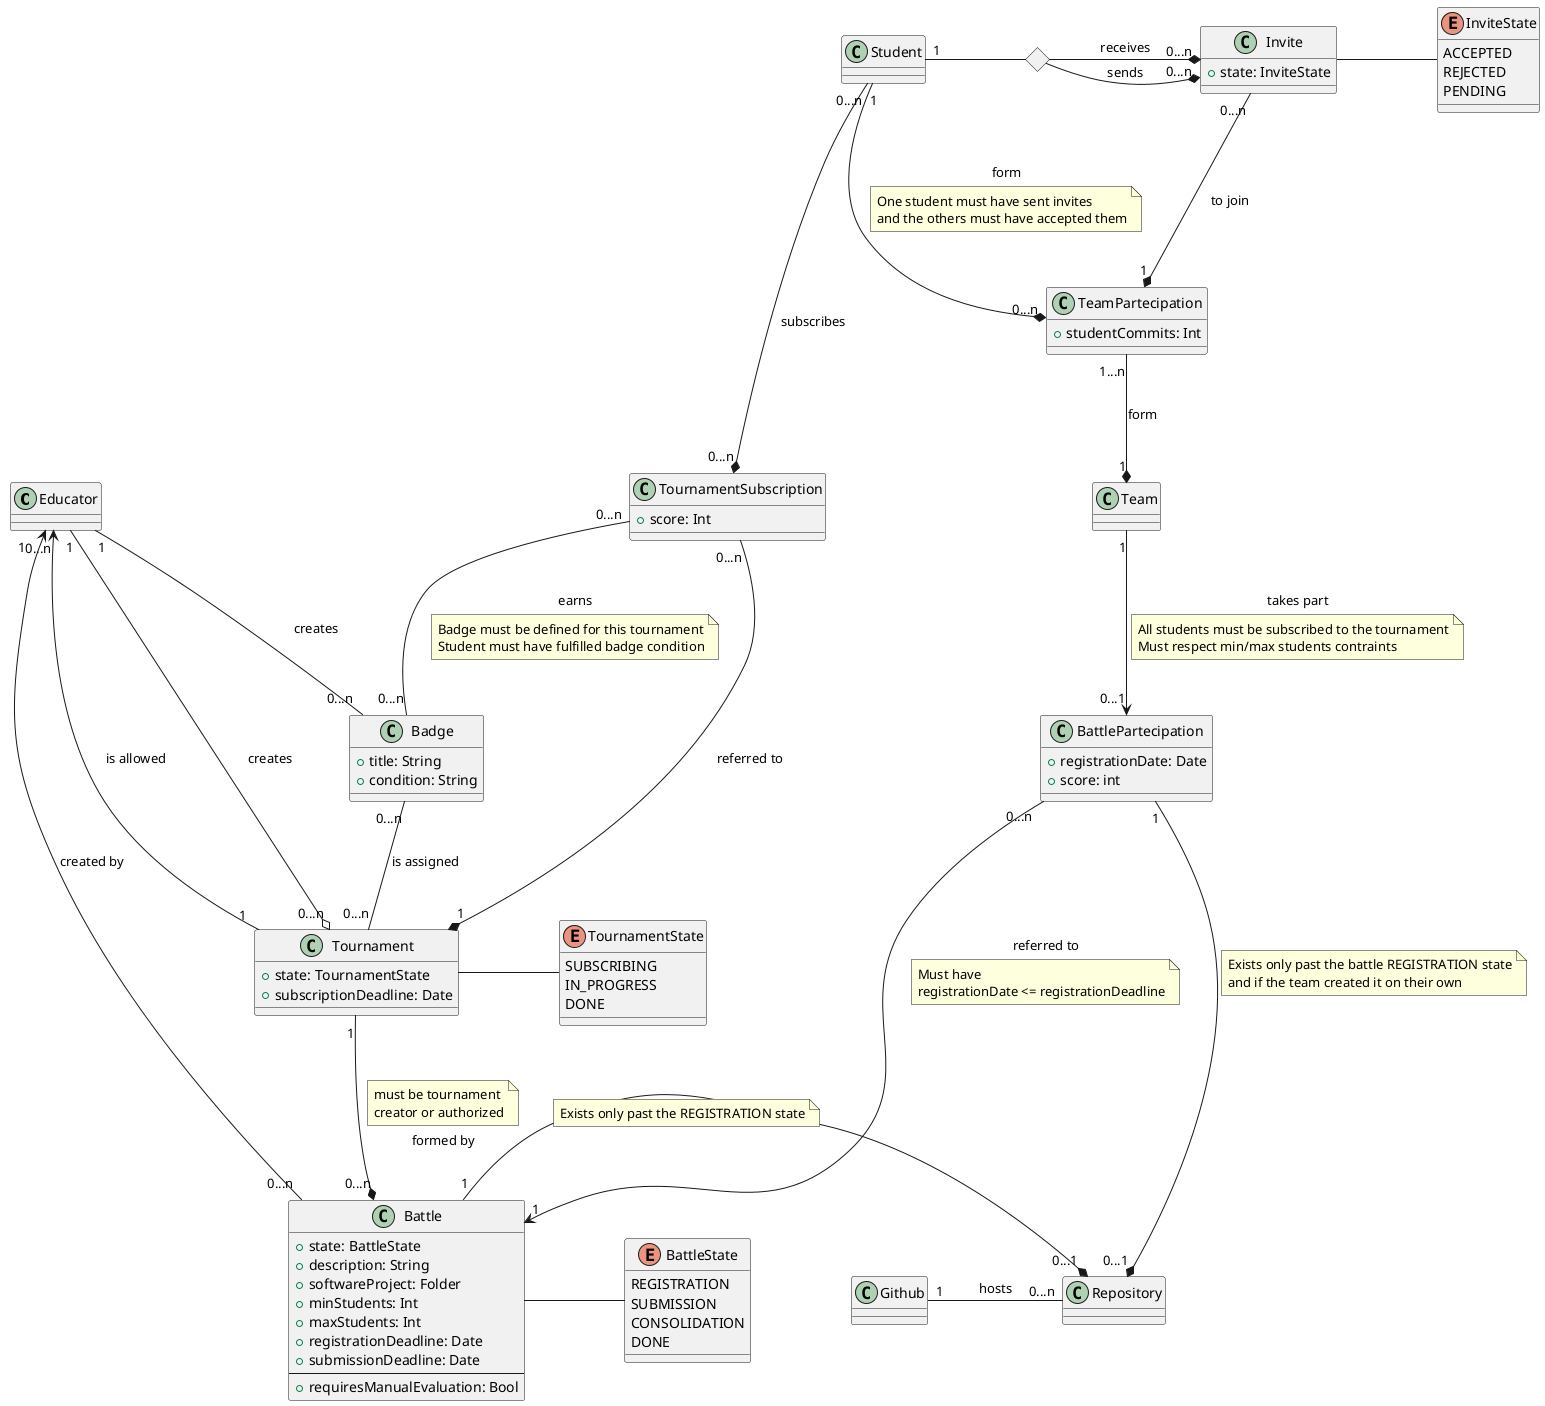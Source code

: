 @startuml

skinparam nodesep 100
skinparam ranksep 100

class Educator {
}

class Student {
}

<> inviteDiamond

Student "1" - inviteDiamond
inviteDiamond -* "0...n" Invite: sends
inviteDiamond -* "0...n" Invite: receives
Invite "0...n" -* "1" TeamPartecipation: to join

Invite - InviteState

class Invite {
  +state: InviteState
}

enum InviteState {
    ACCEPTED
    REJECTED
    PENDING
}

Student "1" -down-* "0...n" TeamPartecipation: form
note on link
One student must have sent invites
and the others must have accepted them
end note

class TeamPartecipation {
  +studentCommits: Int
}

TeamPartecipation "1...n" -down-* "1" Team: form

class Team {
}

Team "1" -down-> "0...1" BattlePartecipation: takes part
note on link
All students must be subscribed to the tournament
Must respect min/max students contraints
end note

class BattlePartecipation {
  +registrationDate: Date
  +score: int
}

Student "0...n" -down-* "0...n" TournamentSubscription: subscribes

class TournamentSubscription {
  +score: Int
}

TournamentSubscription "0...n" -down-* "1" Tournament: referred to

class Tournament {
  +state: TournamentState
  +subscriptionDeadline: Date
}

enum TournamentState {
  SUBSCRIBING
  IN_PROGRESS
  DONE
}

BattlePartecipation "0...n" -down--> "1" Battle: referred to
note on link
Must have 
registrationDate <= registrationDeadline
end note

class Battle {
  +state: BattleState
  +description: String
  +softwareProject: Folder
  +minStudents: Int
  +maxStudents: Int
  +registrationDeadline: Date
  +submissionDeadline: Date
  ----
  +requiresManualEvaluation: Bool
}

enum BattleState {
  REGISTRATION
  SUBMISSION
  CONSOLIDATION
  DONE
}

class Repository {
}

class Github {
}

class Badge {
  +title: String
  +condition: String
}

Educator "1" --o "0...n" Tournament: creates
Educator "0...n" <-- "1" Tournament : is allowed
Educator "1" <-- "0...n" Battle : created by


Tournament - TournamentState

Tournament "1" --* "0...n" Battle: formed by
note top on link 
must be tournament 
creator or authorized
end note

Battle - BattleState

Battle "1" -* "0...1" Repository
note on link
Exists only past the REGISTRATION state
end note

BattlePartecipation "1" -* "0...1" Repository
note on link
Exists only past the battle REGISTRATION state
and if the team created it on their own
end note

Github "1" - "0...n" Repository: hosts

TournamentSubscription "0...n" -- "0...n" Badge : earns
note on link
Badge must be defined for this tournament
Student must have fulfilled badge condition
end note

Educator "1" -- "0...n" Badge : creates
Badge "0...n" -- "0...n" Tournament : is assigned

@enduml